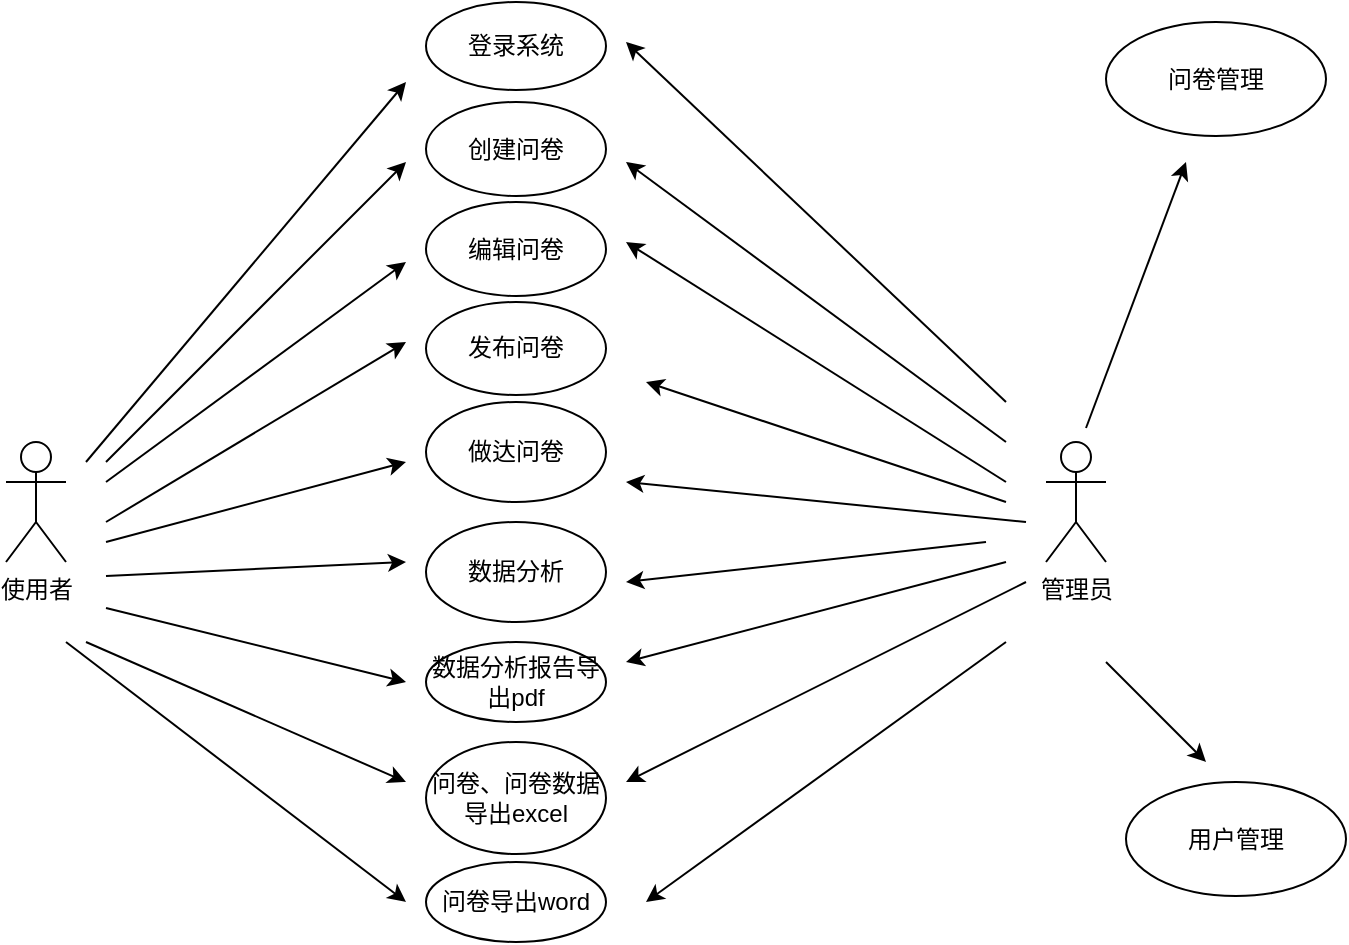 <mxfile version="14.1.2" type="github" pages="3">
  <diagram name="Page-1" id="e7e014a7-5840-1c2e-5031-d8a46d1fe8dd">
    <mxGraphModel dx="782" dy="413" grid="1" gridSize="10" guides="1" tooltips="1" connect="1" arrows="1" fold="1" page="1" pageScale="1" pageWidth="1169" pageHeight="826" background="#ffffff" math="0" shadow="0">
      <root>
        <mxCell id="0" />
        <mxCell id="1" parent="0" />
        <mxCell id="YEbF5BMtfVLjAP6Cb6WP-41" value="使用者&lt;br&gt;" style="shape=umlActor;verticalLabelPosition=bottom;verticalAlign=top;html=1;outlineConnect=0;" vertex="1" parent="1">
          <mxGeometry x="110" y="520" width="30" height="60" as="geometry" />
        </mxCell>
        <mxCell id="YEbF5BMtfVLjAP6Cb6WP-42" value="管理员&lt;br&gt;" style="shape=umlActor;verticalLabelPosition=bottom;verticalAlign=top;html=1;outlineConnect=0;" vertex="1" parent="1">
          <mxGeometry x="630" y="520" width="30" height="60" as="geometry" />
        </mxCell>
        <mxCell id="YEbF5BMtfVLjAP6Cb6WP-45" value="创建问卷" style="ellipse;whiteSpace=wrap;html=1;" vertex="1" parent="1">
          <mxGeometry x="320" y="350" width="90" height="47" as="geometry" />
        </mxCell>
        <mxCell id="YEbF5BMtfVLjAP6Cb6WP-47" value="用户管理" style="ellipse;whiteSpace=wrap;html=1;" vertex="1" parent="1">
          <mxGeometry x="670" y="690" width="110" height="57" as="geometry" />
        </mxCell>
        <mxCell id="YEbF5BMtfVLjAP6Cb6WP-48" value="数据分析" style="ellipse;whiteSpace=wrap;html=1;" vertex="1" parent="1">
          <mxGeometry x="320" y="560" width="90" height="50" as="geometry" />
        </mxCell>
        <mxCell id="YEbF5BMtfVLjAP6Cb6WP-49" value="数据分析报告导出pdf" style="ellipse;whiteSpace=wrap;html=1;" vertex="1" parent="1">
          <mxGeometry x="320" y="620" width="90" height="40" as="geometry" />
        </mxCell>
        <mxCell id="YEbF5BMtfVLjAP6Cb6WP-50" value="问卷、问卷数据导出excel" style="ellipse;whiteSpace=wrap;html=1;" vertex="1" parent="1">
          <mxGeometry x="320" y="670" width="90" height="56" as="geometry" />
        </mxCell>
        <mxCell id="YEbF5BMtfVLjAP6Cb6WP-51" value="问卷管理" style="ellipse;whiteSpace=wrap;html=1;" vertex="1" parent="1">
          <mxGeometry x="660" y="310" width="110" height="57" as="geometry" />
        </mxCell>
        <mxCell id="YEbF5BMtfVLjAP6Cb6WP-52" value="发布问卷" style="ellipse;whiteSpace=wrap;html=1;" vertex="1" parent="1">
          <mxGeometry x="320" y="450" width="90" height="46.5" as="geometry" />
        </mxCell>
        <mxCell id="YEbF5BMtfVLjAP6Cb6WP-54" value="问卷导出word" style="ellipse;whiteSpace=wrap;html=1;" vertex="1" parent="1">
          <mxGeometry x="320" y="730" width="90" height="40" as="geometry" />
        </mxCell>
        <mxCell id="YEbF5BMtfVLjAP6Cb6WP-55" value="做达问卷" style="ellipse;whiteSpace=wrap;html=1;" vertex="1" parent="1">
          <mxGeometry x="320" y="500" width="90" height="50" as="geometry" />
        </mxCell>
        <mxCell id="YEbF5BMtfVLjAP6Cb6WP-56" value="登录系统" style="ellipse;whiteSpace=wrap;html=1;" vertex="1" parent="1">
          <mxGeometry x="320" y="300" width="90" height="44" as="geometry" />
        </mxCell>
        <mxCell id="YEbF5BMtfVLjAP6Cb6WP-58" value="编辑问卷" style="ellipse;whiteSpace=wrap;html=1;" vertex="1" parent="1">
          <mxGeometry x="320" y="400" width="90" height="47" as="geometry" />
        </mxCell>
        <mxCell id="YEbF5BMtfVLjAP6Cb6WP-61" value="" style="endArrow=classic;html=1;" edge="1" parent="1">
          <mxGeometry width="50" height="50" relative="1" as="geometry">
            <mxPoint x="150" y="530" as="sourcePoint" />
            <mxPoint x="310" y="340" as="targetPoint" />
          </mxGeometry>
        </mxCell>
        <mxCell id="YEbF5BMtfVLjAP6Cb6WP-62" value="" style="endArrow=classic;html=1;" edge="1" parent="1">
          <mxGeometry width="50" height="50" relative="1" as="geometry">
            <mxPoint x="160" y="587" as="sourcePoint" />
            <mxPoint x="310" y="580" as="targetPoint" />
          </mxGeometry>
        </mxCell>
        <mxCell id="YEbF5BMtfVLjAP6Cb6WP-63" value="" style="endArrow=classic;html=1;" edge="1" parent="1">
          <mxGeometry width="50" height="50" relative="1" as="geometry">
            <mxPoint x="160" y="530" as="sourcePoint" />
            <mxPoint x="310" y="380" as="targetPoint" />
          </mxGeometry>
        </mxCell>
        <mxCell id="YEbF5BMtfVLjAP6Cb6WP-64" value="" style="endArrow=classic;html=1;" edge="1" parent="1">
          <mxGeometry width="50" height="50" relative="1" as="geometry">
            <mxPoint x="160" y="540" as="sourcePoint" />
            <mxPoint x="310" y="430" as="targetPoint" />
          </mxGeometry>
        </mxCell>
        <mxCell id="YEbF5BMtfVLjAP6Cb6WP-65" value="" style="endArrow=classic;html=1;" edge="1" parent="1">
          <mxGeometry width="50" height="50" relative="1" as="geometry">
            <mxPoint x="160" y="560" as="sourcePoint" />
            <mxPoint x="310" y="470" as="targetPoint" />
          </mxGeometry>
        </mxCell>
        <mxCell id="YEbF5BMtfVLjAP6Cb6WP-66" value="" style="endArrow=classic;html=1;" edge="1" parent="1">
          <mxGeometry width="50" height="50" relative="1" as="geometry">
            <mxPoint x="160" y="603" as="sourcePoint" />
            <mxPoint x="310" y="640" as="targetPoint" />
          </mxGeometry>
        </mxCell>
        <mxCell id="YEbF5BMtfVLjAP6Cb6WP-67" value="" style="endArrow=classic;html=1;" edge="1" parent="1">
          <mxGeometry width="50" height="50" relative="1" as="geometry">
            <mxPoint x="160" y="570" as="sourcePoint" />
            <mxPoint x="310" y="530" as="targetPoint" />
          </mxGeometry>
        </mxCell>
        <mxCell id="YEbF5BMtfVLjAP6Cb6WP-68" value="" style="endArrow=classic;html=1;" edge="1" parent="1">
          <mxGeometry width="50" height="50" relative="1" as="geometry">
            <mxPoint x="150" y="620" as="sourcePoint" />
            <mxPoint x="310" y="690" as="targetPoint" />
          </mxGeometry>
        </mxCell>
        <mxCell id="YEbF5BMtfVLjAP6Cb6WP-69" value="" style="endArrow=classic;html=1;" edge="1" parent="1">
          <mxGeometry width="50" height="50" relative="1" as="geometry">
            <mxPoint x="140" y="620" as="sourcePoint" />
            <mxPoint x="310" y="750" as="targetPoint" />
          </mxGeometry>
        </mxCell>
        <mxCell id="YEbF5BMtfVLjAP6Cb6WP-70" value="" style="endArrow=classic;html=1;" edge="1" parent="1">
          <mxGeometry width="50" height="50" relative="1" as="geometry">
            <mxPoint x="610" y="500" as="sourcePoint" />
            <mxPoint x="420" y="320" as="targetPoint" />
          </mxGeometry>
        </mxCell>
        <mxCell id="YEbF5BMtfVLjAP6Cb6WP-71" value="" style="endArrow=classic;html=1;" edge="1" parent="1">
          <mxGeometry width="50" height="50" relative="1" as="geometry">
            <mxPoint x="610" y="520" as="sourcePoint" />
            <mxPoint x="420" y="380" as="targetPoint" />
          </mxGeometry>
        </mxCell>
        <mxCell id="YEbF5BMtfVLjAP6Cb6WP-72" value="" style="endArrow=classic;html=1;" edge="1" parent="1">
          <mxGeometry width="50" height="50" relative="1" as="geometry">
            <mxPoint x="610" y="540" as="sourcePoint" />
            <mxPoint x="420" y="420" as="targetPoint" />
          </mxGeometry>
        </mxCell>
        <mxCell id="YEbF5BMtfVLjAP6Cb6WP-73" value="" style="endArrow=classic;html=1;" edge="1" parent="1">
          <mxGeometry width="50" height="50" relative="1" as="geometry">
            <mxPoint x="610" y="550" as="sourcePoint" />
            <mxPoint x="430" y="490" as="targetPoint" />
          </mxGeometry>
        </mxCell>
        <mxCell id="YEbF5BMtfVLjAP6Cb6WP-74" value="" style="endArrow=classic;html=1;" edge="1" parent="1">
          <mxGeometry width="50" height="50" relative="1" as="geometry">
            <mxPoint x="620" y="560" as="sourcePoint" />
            <mxPoint x="420" y="540" as="targetPoint" />
          </mxGeometry>
        </mxCell>
        <mxCell id="YEbF5BMtfVLjAP6Cb6WP-75" value="" style="endArrow=classic;html=1;" edge="1" parent="1">
          <mxGeometry width="50" height="50" relative="1" as="geometry">
            <mxPoint x="600" y="570" as="sourcePoint" />
            <mxPoint x="420" y="590" as="targetPoint" />
          </mxGeometry>
        </mxCell>
        <mxCell id="YEbF5BMtfVLjAP6Cb6WP-76" value="" style="endArrow=classic;html=1;" edge="1" parent="1">
          <mxGeometry width="50" height="50" relative="1" as="geometry">
            <mxPoint x="610" y="580" as="sourcePoint" />
            <mxPoint x="420" y="630" as="targetPoint" />
          </mxGeometry>
        </mxCell>
        <mxCell id="YEbF5BMtfVLjAP6Cb6WP-77" value="" style="endArrow=classic;html=1;" edge="1" parent="1">
          <mxGeometry width="50" height="50" relative="1" as="geometry">
            <mxPoint x="620" y="590" as="sourcePoint" />
            <mxPoint x="420" y="690" as="targetPoint" />
          </mxGeometry>
        </mxCell>
        <mxCell id="YEbF5BMtfVLjAP6Cb6WP-78" value="" style="endArrow=classic;html=1;" edge="1" parent="1">
          <mxGeometry width="50" height="50" relative="1" as="geometry">
            <mxPoint x="610" y="620" as="sourcePoint" />
            <mxPoint x="430" y="750" as="targetPoint" />
          </mxGeometry>
        </mxCell>
        <mxCell id="YEbF5BMtfVLjAP6Cb6WP-79" value="" style="endArrow=classic;html=1;" edge="1" parent="1">
          <mxGeometry width="50" height="50" relative="1" as="geometry">
            <mxPoint x="660" y="630" as="sourcePoint" />
            <mxPoint x="710" y="680" as="targetPoint" />
          </mxGeometry>
        </mxCell>
        <mxCell id="YEbF5BMtfVLjAP6Cb6WP-80" value="" style="endArrow=classic;html=1;" edge="1" parent="1">
          <mxGeometry width="50" height="50" relative="1" as="geometry">
            <mxPoint x="650" y="513" as="sourcePoint" />
            <mxPoint x="700" y="380" as="targetPoint" />
          </mxGeometry>
        </mxCell>
      </root>
    </mxGraphModel>
  </diagram>
  <diagram id="f_4AQxmGlGGp5-3niudz" name="Page-2">
    <mxGraphModel dx="1117" dy="670" grid="1" gridSize="10" guides="1" tooltips="1" connect="1" arrows="1" fold="1" page="1" pageScale="1" pageWidth="827" pageHeight="1169" math="0" shadow="0">
      <root>
        <mxCell id="GkzDaTwyPBY7PTJ84x12-0" />
        <mxCell id="GkzDaTwyPBY7PTJ84x12-1" parent="GkzDaTwyPBY7PTJ84x12-0" />
        <mxCell id="GkzDaTwyPBY7PTJ84x12-3" value="开始" style="ellipse;whiteSpace=wrap;html=1;" vertex="1" parent="GkzDaTwyPBY7PTJ84x12-1">
          <mxGeometry x="268.75" y="20" width="150" height="60" as="geometry" />
        </mxCell>
        <mxCell id="GkzDaTwyPBY7PTJ84x12-5" value="" style="endArrow=classic;html=1;" edge="1" parent="GkzDaTwyPBY7PTJ84x12-1">
          <mxGeometry width="50" height="50" relative="1" as="geometry">
            <mxPoint x="343.25" y="80" as="sourcePoint" />
            <mxPoint x="343.25" y="150" as="targetPoint" />
          </mxGeometry>
        </mxCell>
        <mxCell id="GkzDaTwyPBY7PTJ84x12-6" value="进入系统登录页面" style="rounded=0;whiteSpace=wrap;html=1;" vertex="1" parent="GkzDaTwyPBY7PTJ84x12-1">
          <mxGeometry x="283.75" y="150" width="125" height="40" as="geometry" />
        </mxCell>
        <mxCell id="GkzDaTwyPBY7PTJ84x12-7" value="" style="endArrow=classic;html=1;" edge="1" parent="GkzDaTwyPBY7PTJ84x12-1">
          <mxGeometry width="50" height="50" relative="1" as="geometry">
            <mxPoint x="345.75" y="190" as="sourcePoint" />
            <mxPoint x="345.75" y="260" as="targetPoint" />
          </mxGeometry>
        </mxCell>
        <mxCell id="GkzDaTwyPBY7PTJ84x12-8" value="选择登录方式" style="rhombus;whiteSpace=wrap;html=1;" vertex="1" parent="GkzDaTwyPBY7PTJ84x12-1">
          <mxGeometry x="300" y="260" width="92.5" height="60" as="geometry" />
        </mxCell>
        <mxCell id="GkzDaTwyPBY7PTJ84x12-9" value="" style="endArrow=classic;html=1;exitX=1;exitY=0.5;exitDx=0;exitDy=0;" edge="1" parent="GkzDaTwyPBY7PTJ84x12-1" source="GkzDaTwyPBY7PTJ84x12-8">
          <mxGeometry width="50" height="50" relative="1" as="geometry">
            <mxPoint x="478.75" y="260" as="sourcePoint" />
            <mxPoint x="450" y="360" as="targetPoint" />
            <Array as="points">
              <mxPoint x="450" y="290" />
            </Array>
          </mxGeometry>
        </mxCell>
        <mxCell id="GkzDaTwyPBY7PTJ84x12-10" value="" style="endArrow=classic;html=1;" edge="1" parent="GkzDaTwyPBY7PTJ84x12-1">
          <mxGeometry width="50" height="50" relative="1" as="geometry">
            <mxPoint x="300" y="290" as="sourcePoint" />
            <mxPoint x="200" y="350" as="targetPoint" />
            <Array as="points">
              <mxPoint x="200" y="290" />
            </Array>
          </mxGeometry>
        </mxCell>
        <mxCell id="GkzDaTwyPBY7PTJ84x12-15" value="验证码验证" style="rhombus;whiteSpace=wrap;html=1;" vertex="1" parent="GkzDaTwyPBY7PTJ84x12-1">
          <mxGeometry x="160" y="350" width="80" height="80" as="geometry" />
        </mxCell>
        <mxCell id="GkzDaTwyPBY7PTJ84x12-17" value="进入系统" style="rounded=0;whiteSpace=wrap;html=1;" vertex="1" parent="GkzDaTwyPBY7PTJ84x12-1">
          <mxGeometry x="280" y="470" width="120" height="60" as="geometry" />
        </mxCell>
        <mxCell id="GkzDaTwyPBY7PTJ84x12-18" value="用户名登录" style="text;html=1;align=center;verticalAlign=middle;resizable=0;points=[];autosize=1;" vertex="1" parent="GkzDaTwyPBY7PTJ84x12-1">
          <mxGeometry x="208.75" y="270" width="80" height="20" as="geometry" />
        </mxCell>
        <mxCell id="GkzDaTwyPBY7PTJ84x12-19" value="邮箱登录" style="text;html=1;align=center;verticalAlign=middle;resizable=0;points=[];autosize=1;" vertex="1" parent="GkzDaTwyPBY7PTJ84x12-1">
          <mxGeometry x="403.75" y="270" width="60" height="20" as="geometry" />
        </mxCell>
        <mxCell id="GkzDaTwyPBY7PTJ84x12-20" value="正确" style="text;html=1;align=center;verticalAlign=middle;resizable=0;points=[];autosize=1;" vertex="1" parent="GkzDaTwyPBY7PTJ84x12-1">
          <mxGeometry x="352.5" y="380" width="40" height="20" as="geometry" />
        </mxCell>
        <mxCell id="GkzDaTwyPBY7PTJ84x12-21" value="" style="endArrow=classic;html=1;" edge="1" parent="GkzDaTwyPBY7PTJ84x12-1">
          <mxGeometry width="50" height="50" relative="1" as="geometry">
            <mxPoint x="490" y="400" as="sourcePoint" />
            <mxPoint x="348.75" y="240" as="targetPoint" />
            <Array as="points">
              <mxPoint x="519" y="400" />
              <mxPoint x="518.75" y="240" />
            </Array>
          </mxGeometry>
        </mxCell>
        <mxCell id="GkzDaTwyPBY7PTJ84x12-24" value="" style="endArrow=classic;html=1;" edge="1" parent="GkzDaTwyPBY7PTJ84x12-1">
          <mxGeometry width="50" height="50" relative="1" as="geometry">
            <mxPoint x="348.75" y="210" as="sourcePoint" />
            <mxPoint x="628.75" y="320" as="targetPoint" />
            <Array as="points">
              <mxPoint x="628.75" y="210" />
            </Array>
          </mxGeometry>
        </mxCell>
        <mxCell id="GkzDaTwyPBY7PTJ84x12-25" value="忘记密码" style="rounded=0;whiteSpace=wrap;html=1;" vertex="1" parent="GkzDaTwyPBY7PTJ84x12-1">
          <mxGeometry x="578.75" y="320" width="110" height="40" as="geometry" />
        </mxCell>
        <mxCell id="GkzDaTwyPBY7PTJ84x12-26" value="" style="endArrow=classic;html=1;entryX=0;entryY=0.25;entryDx=0;entryDy=0;" edge="1" parent="GkzDaTwyPBY7PTJ84x12-1" target="GkzDaTwyPBY7PTJ84x12-25">
          <mxGeometry width="50" height="50" relative="1" as="geometry">
            <mxPoint x="518.75" y="330" as="sourcePoint" />
            <mxPoint x="578.75" y="310" as="targetPoint" />
          </mxGeometry>
        </mxCell>
        <mxCell id="GkzDaTwyPBY7PTJ84x12-28" value="" style="endArrow=classic;html=1;" edge="1" parent="GkzDaTwyPBY7PTJ84x12-1">
          <mxGeometry width="50" height="50" relative="1" as="geometry">
            <mxPoint x="633.16" y="360" as="sourcePoint" />
            <mxPoint x="632.75" y="410" as="targetPoint" />
          </mxGeometry>
        </mxCell>
        <mxCell id="GkzDaTwyPBY7PTJ84x12-29" value="邮箱验证" style="rhombus;whiteSpace=wrap;html=1;" vertex="1" parent="GkzDaTwyPBY7PTJ84x12-1">
          <mxGeometry x="593.75" y="410" width="80" height="80" as="geometry" />
        </mxCell>
        <mxCell id="GkzDaTwyPBY7PTJ84x12-30" value="" style="endArrow=classic;html=1;entryX=0;entryY=1;entryDx=0;entryDy=0;" edge="1" parent="GkzDaTwyPBY7PTJ84x12-1" target="GkzDaTwyPBY7PTJ84x12-25">
          <mxGeometry width="50" height="50" relative="1" as="geometry">
            <mxPoint x="593.75" y="450" as="sourcePoint" />
            <mxPoint x="528.75" y="450" as="targetPoint" />
            <Array as="points">
              <mxPoint x="558.75" y="450" />
            </Array>
          </mxGeometry>
        </mxCell>
        <mxCell id="GkzDaTwyPBY7PTJ84x12-31" value="不正确" style="text;html=1;align=center;verticalAlign=middle;resizable=0;points=[];autosize=1;" vertex="1" parent="GkzDaTwyPBY7PTJ84x12-1">
          <mxGeometry x="558.75" y="420" width="50" height="20" as="geometry" />
        </mxCell>
        <mxCell id="GkzDaTwyPBY7PTJ84x12-33" value="正确" style="text;html=1;align=center;verticalAlign=middle;resizable=0;points=[];autosize=1;" vertex="1" parent="GkzDaTwyPBY7PTJ84x12-1">
          <mxGeometry x="668.75" y="420" width="40" height="20" as="geometry" />
        </mxCell>
        <mxCell id="GkzDaTwyPBY7PTJ84x12-34" value="" style="endArrow=classic;html=1;" edge="1" parent="GkzDaTwyPBY7PTJ84x12-1">
          <mxGeometry width="50" height="50" relative="1" as="geometry">
            <mxPoint x="673.75" y="450" as="sourcePoint" />
            <mxPoint x="348.75" y="200" as="targetPoint" />
            <Array as="points">
              <mxPoint x="728.75" y="450" />
              <mxPoint x="728.75" y="200" />
            </Array>
          </mxGeometry>
        </mxCell>
        <mxCell id="GkzDaTwyPBY7PTJ84x12-35" value="" style="endArrow=classic;html=1;" edge="1" parent="GkzDaTwyPBY7PTJ84x12-1">
          <mxGeometry width="50" height="50" relative="1" as="geometry">
            <mxPoint x="342.5" y="230" as="sourcePoint" />
            <mxPoint x="90" y="320" as="targetPoint" />
            <Array as="points">
              <mxPoint x="90" y="230" />
            </Array>
          </mxGeometry>
        </mxCell>
        <mxCell id="GkzDaTwyPBY7PTJ84x12-36" value="注册" style="rounded=0;whiteSpace=wrap;html=1;" vertex="1" parent="GkzDaTwyPBY7PTJ84x12-1">
          <mxGeometry x="50" y="320" width="70" height="30" as="geometry" />
        </mxCell>
        <mxCell id="GkzDaTwyPBY7PTJ84x12-37" value="" style="endArrow=classic;html=1;" edge="1" parent="GkzDaTwyPBY7PTJ84x12-1">
          <mxGeometry width="50" height="50" relative="1" as="geometry">
            <mxPoint x="89.41" y="350" as="sourcePoint" />
            <mxPoint x="89.41" y="420" as="targetPoint" />
          </mxGeometry>
        </mxCell>
        <mxCell id="GkzDaTwyPBY7PTJ84x12-38" value="邮箱验证" style="rhombus;whiteSpace=wrap;html=1;" vertex="1" parent="GkzDaTwyPBY7PTJ84x12-1">
          <mxGeometry x="50" y="420" width="80" height="80" as="geometry" />
        </mxCell>
        <mxCell id="GkzDaTwyPBY7PTJ84x12-39" value="邮箱验证" style="rhombus;whiteSpace=wrap;html=1;" vertex="1" parent="GkzDaTwyPBY7PTJ84x12-1">
          <mxGeometry x="408.75" y="360" width="80" height="80" as="geometry" />
        </mxCell>
        <mxCell id="GkzDaTwyPBY7PTJ84x12-40" value="不正确" style="text;html=1;align=center;verticalAlign=middle;resizable=0;points=[];autosize=1;" vertex="1" parent="GkzDaTwyPBY7PTJ84x12-1">
          <mxGeometry x="475" y="370" width="50" height="20" as="geometry" />
        </mxCell>
        <mxCell id="GkzDaTwyPBY7PTJ84x12-41" value="" style="endArrow=classic;html=1;exitX=1;exitY=0.5;exitDx=0;exitDy=0;" edge="1" parent="GkzDaTwyPBY7PTJ84x12-1" source="GkzDaTwyPBY7PTJ84x12-15">
          <mxGeometry width="50" height="50" relative="1" as="geometry">
            <mxPoint x="390" y="370" as="sourcePoint" />
            <mxPoint x="340" y="470" as="targetPoint" />
            <Array as="points">
              <mxPoint x="340" y="400" />
            </Array>
          </mxGeometry>
        </mxCell>
        <mxCell id="GkzDaTwyPBY7PTJ84x12-42" value="" style="endArrow=none;html=1;entryX=0;entryY=0.5;entryDx=0;entryDy=0;" edge="1" parent="GkzDaTwyPBY7PTJ84x12-1" target="GkzDaTwyPBY7PTJ84x12-39">
          <mxGeometry width="50" height="50" relative="1" as="geometry">
            <mxPoint x="340" y="400" as="sourcePoint" />
            <mxPoint x="440" y="320" as="targetPoint" />
          </mxGeometry>
        </mxCell>
        <mxCell id="GkzDaTwyPBY7PTJ84x12-43" value="正确" style="text;html=1;align=center;verticalAlign=middle;resizable=0;points=[];autosize=1;" vertex="1" parent="GkzDaTwyPBY7PTJ84x12-1">
          <mxGeometry x="270" y="370" width="40" height="20" as="geometry" />
        </mxCell>
        <mxCell id="GkzDaTwyPBY7PTJ84x12-45" value="" style="endArrow=classic;html=1;" edge="1" parent="GkzDaTwyPBY7PTJ84x12-1">
          <mxGeometry width="50" height="50" relative="1" as="geometry">
            <mxPoint x="90" y="500" as="sourcePoint" />
            <mxPoint x="340" y="240" as="targetPoint" />
            <Array as="points">
              <mxPoint x="90" y="520" />
              <mxPoint x="150" y="520" />
              <mxPoint x="150" y="240" />
            </Array>
          </mxGeometry>
        </mxCell>
        <mxCell id="GkzDaTwyPBY7PTJ84x12-47" value="正确" style="text;html=1;align=center;verticalAlign=middle;resizable=0;points=[];autosize=1;" vertex="1" parent="GkzDaTwyPBY7PTJ84x12-1">
          <mxGeometry x="100" y="490" width="40" height="20" as="geometry" />
        </mxCell>
        <mxCell id="GkzDaTwyPBY7PTJ84x12-48" value="" style="endArrow=classic;html=1;" edge="1" parent="GkzDaTwyPBY7PTJ84x12-1">
          <mxGeometry width="50" height="50" relative="1" as="geometry">
            <mxPoint x="50" y="460" as="sourcePoint" />
            <mxPoint x="80" y="280" as="targetPoint" />
            <Array as="points">
              <mxPoint x="10" y="460" />
              <mxPoint x="10" y="280" />
            </Array>
          </mxGeometry>
        </mxCell>
        <mxCell id="GkzDaTwyPBY7PTJ84x12-49" value="不正确" style="text;html=1;align=center;verticalAlign=middle;resizable=0;points=[];autosize=1;" vertex="1" parent="GkzDaTwyPBY7PTJ84x12-1">
          <mxGeometry x="15" y="430" width="50" height="20" as="geometry" />
        </mxCell>
      </root>
    </mxGraphModel>
  </diagram>
  <diagram id="DuCvAb54vBaRkR0ShdPp" name="Page-3">
    <mxGraphModel dx="782" dy="469" grid="1" gridSize="10" guides="1" tooltips="1" connect="1" arrows="1" fold="1" page="1" pageScale="1" pageWidth="827" pageHeight="1169" math="0" shadow="0">
      <root>
        <mxCell id="CGLZQXMeN67a8lLJqtb4-0" />
        <mxCell id="CGLZQXMeN67a8lLJqtb4-1" parent="CGLZQXMeN67a8lLJqtb4-0" />
        <mxCell id="CGLZQXMeN67a8lLJqtb4-2" value="controller层" style="rounded=0;whiteSpace=wrap;html=1;" vertex="1" parent="CGLZQXMeN67a8lLJqtb4-1">
          <mxGeometry x="360" y="40" width="160" height="40" as="geometry" />
        </mxCell>
        <mxCell id="CGLZQXMeN67a8lLJqtb4-5" value="service层&lt;span style=&quot;color: rgba(0 , 0 , 0 , 0) ; font-family: monospace ; font-size: 0px&quot;&gt;%3CmxGraphModel%3E%3Croot%3E%3CmxCell%20id%3D%220%22%2F%3E%3CmxCell%20id%3D%221%22%20parent%3D%220%22%2F%3E%3CmxCell%20id%3D%222%22%20value%3D%22controller%E5%B1%82%22%20style%3D%22rounded%3D0%3BwhiteSpace%3Dwrap%3Bhtml%3D1%3B%22%20vertex%3D%221%22%20parent%3D%221%22%3E%3CmxGeometry%20x%3D%22180%22%20y%3D%2230%22%20width%3D%22160%22%20height%3D%2240%22%20as%3D%22geometry%22%2F%3E%3C%2FmxCell%3E%3C%2Froot%3E%3C%2FmxGraphModel%3E&lt;/span&gt;&lt;span style=&quot;color: rgba(0 , 0 , 0 , 0) ; font-family: monospace ; font-size: 0px&quot;&gt;%3CmxGraphModel%3E%3Croot%3E%3CmxCell%20id%3D%220%22%2F%3E%3CmxCell%20id%3D%221%22%20parent%3D%220%22%2F%3E%3CmxCell%20id%3D%222%22%20value%3D%22controller%E5%B1%82%22%20style%3D%22rounded%3D0%3BwhiteSpace%3Dwrap%3Bhtml%3D1%3B%22%20vertex%3D%221%22%20parent%3D%221%22%3E%3CmxGeometry%20x%3D%22180%22%20y%3D%2230%22%20width%3D%22160%22%20height%3D%2240%22%20as%3D%22geometry%22%2F%3E%3C%2FmxCell%3E%3C%2Froot%3E%3C%2FmxGraphModel%3E&lt;/span&gt;" style="rounded=0;whiteSpace=wrap;html=1;" vertex="1" parent="CGLZQXMeN67a8lLJqtb4-1">
          <mxGeometry x="360" y="140" width="160" height="40" as="geometry" />
        </mxCell>
        <mxCell id="CGLZQXMeN67a8lLJqtb4-6" value="dao层" style="rounded=0;whiteSpace=wrap;html=1;" vertex="1" parent="CGLZQXMeN67a8lLJqtb4-1">
          <mxGeometry x="360" y="240" width="160" height="40" as="geometry" />
        </mxCell>
        <mxCell id="CGLZQXMeN67a8lLJqtb4-7" value="" style="endArrow=classic;html=1;entryX=0.5;entryY=0;entryDx=0;entryDy=0;" edge="1" parent="CGLZQXMeN67a8lLJqtb4-1" target="CGLZQXMeN67a8lLJqtb4-5">
          <mxGeometry width="50" height="50" relative="1" as="geometry">
            <mxPoint x="440" y="80" as="sourcePoint" />
            <mxPoint x="490" y="30" as="targetPoint" />
          </mxGeometry>
        </mxCell>
        <mxCell id="CGLZQXMeN67a8lLJqtb4-8" value="" style="endArrow=classic;html=1;entryX=0.5;entryY=0;entryDx=0;entryDy=0;" edge="1" parent="CGLZQXMeN67a8lLJqtb4-1" target="CGLZQXMeN67a8lLJqtb4-6">
          <mxGeometry width="50" height="50" relative="1" as="geometry">
            <mxPoint x="440" y="180" as="sourcePoint" />
            <mxPoint x="490" y="130" as="targetPoint" />
          </mxGeometry>
        </mxCell>
        <mxCell id="CGLZQXMeN67a8lLJqtb4-9" value="" style="endArrow=classic;html=1;" edge="1" parent="CGLZQXMeN67a8lLJqtb4-1">
          <mxGeometry width="50" height="50" relative="1" as="geometry">
            <mxPoint x="440" y="280" as="sourcePoint" />
            <mxPoint x="440" y="330" as="targetPoint" />
          </mxGeometry>
        </mxCell>
        <mxCell id="CGLZQXMeN67a8lLJqtb4-10" value="数据库" style="rounded=0;whiteSpace=wrap;html=1;" vertex="1" parent="CGLZQXMeN67a8lLJqtb4-1">
          <mxGeometry x="360" y="330" width="160" height="40" as="geometry" />
        </mxCell>
        <mxCell id="CGLZQXMeN67a8lLJqtb4-11" value="view层" style="rounded=0;whiteSpace=wrap;html=1;" vertex="1" parent="CGLZQXMeN67a8lLJqtb4-1">
          <mxGeometry x="50" y="40" width="160" height="40" as="geometry" />
        </mxCell>
        <mxCell id="CGLZQXMeN67a8lLJqtb4-12" value="" style="endArrow=classic;html=1;entryX=0;entryY=0.25;entryDx=0;entryDy=0;" edge="1" parent="CGLZQXMeN67a8lLJqtb4-1" target="CGLZQXMeN67a8lLJqtb4-2">
          <mxGeometry width="50" height="50" relative="1" as="geometry">
            <mxPoint x="210" y="50" as="sourcePoint" />
            <mxPoint x="260" as="targetPoint" />
          </mxGeometry>
        </mxCell>
        <mxCell id="CGLZQXMeN67a8lLJqtb4-13" value="" style="endArrow=classic;html=1;entryX=1;entryY=0.75;entryDx=0;entryDy=0;exitX=0;exitY=0.75;exitDx=0;exitDy=0;" edge="1" parent="CGLZQXMeN67a8lLJqtb4-1" source="CGLZQXMeN67a8lLJqtb4-2" target="CGLZQXMeN67a8lLJqtb4-11">
          <mxGeometry width="50" height="50" relative="1" as="geometry">
            <mxPoint x="350" y="70" as="sourcePoint" />
            <mxPoint x="220" y="70" as="targetPoint" />
          </mxGeometry>
        </mxCell>
        <mxCell id="CGLZQXMeN67a8lLJqtb4-14" value="JSON" style="text;html=1;align=center;verticalAlign=middle;resizable=0;points=[];autosize=1;" vertex="1" parent="CGLZQXMeN67a8lLJqtb4-1">
          <mxGeometry x="260" y="30" width="50" height="20" as="geometry" />
        </mxCell>
        <mxCell id="CGLZQXMeN67a8lLJqtb4-15" value="mapper&lt;br&gt;映射文件" style="text;html=1;align=center;verticalAlign=middle;resizable=0;points=[];autosize=1;" vertex="1" parent="CGLZQXMeN67a8lLJqtb4-1">
          <mxGeometry x="440" y="290" width="60" height="30" as="geometry" />
        </mxCell>
      </root>
    </mxGraphModel>
  </diagram>
</mxfile>
